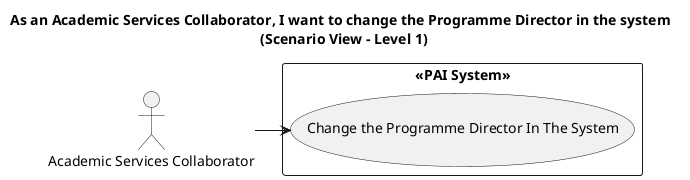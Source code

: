 @startuml
!pragma layout smetana
left to right direction

title As an Academic Services Collaborator, I want to change the Programme Director in the system \n (Scenario View - Level 1)


actor ASC as "Academic Services Collaborator"

rectangle "<<PAI System>>" {
    usecase "Change the Programme Director In The System" as UC1
}

ASC --> UC1

@enduml
